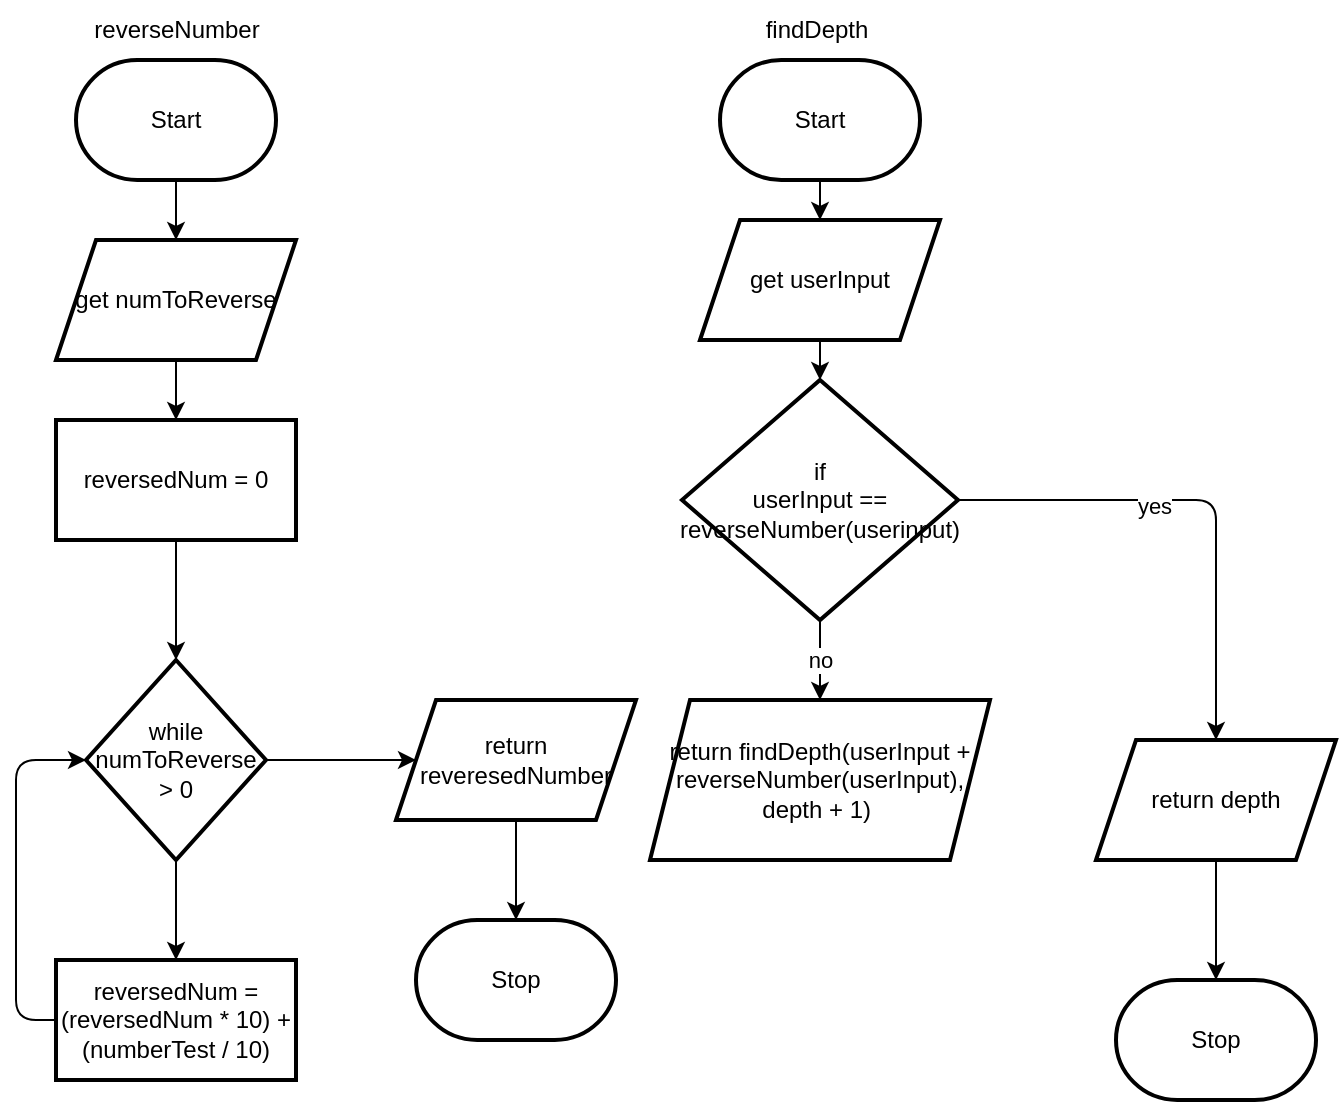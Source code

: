 <mxfile>
    <diagram id="o8apeVHIWpFClWEpv85Q" name="Page-1">
        <mxGraphModel dx="1821" dy="344" grid="1" gridSize="10" guides="1" tooltips="1" connect="1" arrows="1" fold="1" page="1" pageScale="1" pageWidth="850" pageHeight="1100" math="0" shadow="0">
            <root>
                <mxCell id="0"/>
                <mxCell id="1" parent="0"/>
                <mxCell id="6" value="" style="edgeStyle=none;html=1;" parent="1" source="2" target="5" edge="1">
                    <mxGeometry relative="1" as="geometry"/>
                </mxCell>
                <mxCell id="2" value="Start" style="strokeWidth=2;html=1;shape=mxgraph.flowchart.terminator;whiteSpace=wrap;" parent="1" vertex="1">
                    <mxGeometry x="30" y="30" width="100" height="60" as="geometry"/>
                </mxCell>
                <mxCell id="8" value="" style="edgeStyle=none;html=1;" parent="1" source="5" target="7" edge="1">
                    <mxGeometry relative="1" as="geometry"/>
                </mxCell>
                <mxCell id="5" value="get numToReverse" style="shape=parallelogram;perimeter=parallelogramPerimeter;whiteSpace=wrap;html=1;fixedSize=1;strokeWidth=2;" parent="1" vertex="1">
                    <mxGeometry x="20" y="120" width="120" height="60" as="geometry"/>
                </mxCell>
                <mxCell id="10" value="" style="edgeStyle=none;html=1;" parent="1" source="7" target="9" edge="1">
                    <mxGeometry relative="1" as="geometry"/>
                </mxCell>
                <mxCell id="7" value="reversedNum = 0" style="whiteSpace=wrap;html=1;strokeWidth=2;" parent="1" vertex="1">
                    <mxGeometry x="20" y="210" width="120" height="60" as="geometry"/>
                </mxCell>
                <mxCell id="12" value="" style="edgeStyle=none;html=1;" parent="1" source="9" target="11" edge="1">
                    <mxGeometry relative="1" as="geometry"/>
                </mxCell>
                <mxCell id="16" value="" style="edgeStyle=none;html=1;" parent="1" source="9" target="15" edge="1">
                    <mxGeometry relative="1" as="geometry"/>
                </mxCell>
                <mxCell id="9" value="while&lt;br&gt;numToReverse &amp;gt; 0" style="rhombus;whiteSpace=wrap;html=1;strokeWidth=2;" parent="1" vertex="1">
                    <mxGeometry x="35" y="330" width="90" height="100" as="geometry"/>
                </mxCell>
                <mxCell id="14" value="" style="edgeStyle=none;html=1;entryX=0;entryY=0.5;entryDx=0;entryDy=0;" parent="1" source="11" target="9" edge="1">
                    <mxGeometry relative="1" as="geometry">
                        <mxPoint x="-60" y="510" as="targetPoint"/>
                        <Array as="points">
                            <mxPoint y="510"/>
                            <mxPoint y="380"/>
                        </Array>
                    </mxGeometry>
                </mxCell>
                <mxCell id="11" value="reversedNum = (reversedNum * 10) + (numberTest / 10)" style="whiteSpace=wrap;html=1;strokeWidth=2;" parent="1" vertex="1">
                    <mxGeometry x="20" y="480" width="120" height="60" as="geometry"/>
                </mxCell>
                <mxCell id="19" value="" style="edgeStyle=none;html=1;" parent="1" source="15" target="17" edge="1">
                    <mxGeometry relative="1" as="geometry"/>
                </mxCell>
                <mxCell id="15" value="return reveresedNumber" style="shape=parallelogram;perimeter=parallelogramPerimeter;whiteSpace=wrap;html=1;fixedSize=1;strokeWidth=2;" parent="1" vertex="1">
                    <mxGeometry x="190" y="350" width="120" height="60" as="geometry"/>
                </mxCell>
                <mxCell id="17" value="Stop" style="strokeWidth=2;html=1;shape=mxgraph.flowchart.terminator;whiteSpace=wrap;" parent="1" vertex="1">
                    <mxGeometry x="200" y="460" width="100" height="60" as="geometry"/>
                </mxCell>
                <mxCell id="20" value="reverseNumber" style="text;html=1;align=center;verticalAlign=middle;resizable=0;points=[];autosize=1;strokeColor=none;fillColor=none;" parent="1" vertex="1">
                    <mxGeometry x="25" width="110" height="30" as="geometry"/>
                </mxCell>
                <mxCell id="23" value="" style="edgeStyle=none;html=1;" parent="1" source="21" target="22" edge="1">
                    <mxGeometry relative="1" as="geometry"/>
                </mxCell>
                <mxCell id="21" value="Start" style="strokeWidth=2;html=1;shape=mxgraph.flowchart.terminator;whiteSpace=wrap;" parent="1" vertex="1">
                    <mxGeometry x="352" y="30" width="100" height="60" as="geometry"/>
                </mxCell>
                <mxCell id="25" value="" style="edgeStyle=none;html=1;" edge="1" parent="1" source="22" target="24">
                    <mxGeometry relative="1" as="geometry"/>
                </mxCell>
                <mxCell id="22" value="get userInput" style="shape=parallelogram;perimeter=parallelogramPerimeter;whiteSpace=wrap;html=1;fixedSize=1;strokeWidth=2;" parent="1" vertex="1">
                    <mxGeometry x="342" y="110" width="120" height="60" as="geometry"/>
                </mxCell>
                <mxCell id="27" value="" style="edgeStyle=none;html=1;" edge="1" parent="1" source="24" target="26">
                    <mxGeometry relative="1" as="geometry">
                        <Array as="points">
                            <mxPoint x="600" y="250"/>
                        </Array>
                    </mxGeometry>
                </mxCell>
                <mxCell id="28" value="yes" style="edgeLabel;html=1;align=center;verticalAlign=middle;resizable=0;points=[];" vertex="1" connectable="0" parent="27">
                    <mxGeometry x="-0.212" y="-3" relative="1" as="geometry">
                        <mxPoint as="offset"/>
                    </mxGeometry>
                </mxCell>
                <mxCell id="30" value="no" style="edgeStyle=none;html=1;" edge="1" parent="1" source="24" target="29">
                    <mxGeometry relative="1" as="geometry"/>
                </mxCell>
                <mxCell id="24" value="if&lt;br&gt;userInput == reverseNumber(userinput)" style="rhombus;whiteSpace=wrap;html=1;strokeWidth=2;" vertex="1" parent="1">
                    <mxGeometry x="333" y="190" width="138" height="120" as="geometry"/>
                </mxCell>
                <mxCell id="33" value="" style="edgeStyle=none;html=1;entryX=0.5;entryY=0;entryDx=0;entryDy=0;entryPerimeter=0;" edge="1" parent="1" source="26" target="31">
                    <mxGeometry relative="1" as="geometry">
                        <mxPoint x="480" y="490" as="targetPoint"/>
                    </mxGeometry>
                </mxCell>
                <mxCell id="26" value="return depth" style="shape=parallelogram;perimeter=parallelogramPerimeter;whiteSpace=wrap;html=1;fixedSize=1;strokeWidth=2;" vertex="1" parent="1">
                    <mxGeometry x="540" y="370" width="120" height="60" as="geometry"/>
                </mxCell>
                <mxCell id="29" value="return findDepth(userInput + reverseNumber(userInput), depth + 1)&amp;nbsp;" style="shape=parallelogram;perimeter=parallelogramPerimeter;whiteSpace=wrap;html=1;fixedSize=1;strokeWidth=2;" vertex="1" parent="1">
                    <mxGeometry x="317" y="350" width="170" height="80" as="geometry"/>
                </mxCell>
                <mxCell id="31" value="Stop" style="strokeWidth=2;html=1;shape=mxgraph.flowchart.terminator;whiteSpace=wrap;" vertex="1" parent="1">
                    <mxGeometry x="550" y="490" width="100" height="60" as="geometry"/>
                </mxCell>
                <mxCell id="34" value="findDepth" style="text;html=1;align=center;verticalAlign=middle;resizable=0;points=[];autosize=1;strokeColor=none;fillColor=none;" vertex="1" parent="1">
                    <mxGeometry x="365" width="70" height="30" as="geometry"/>
                </mxCell>
            </root>
        </mxGraphModel>
    </diagram>
</mxfile>